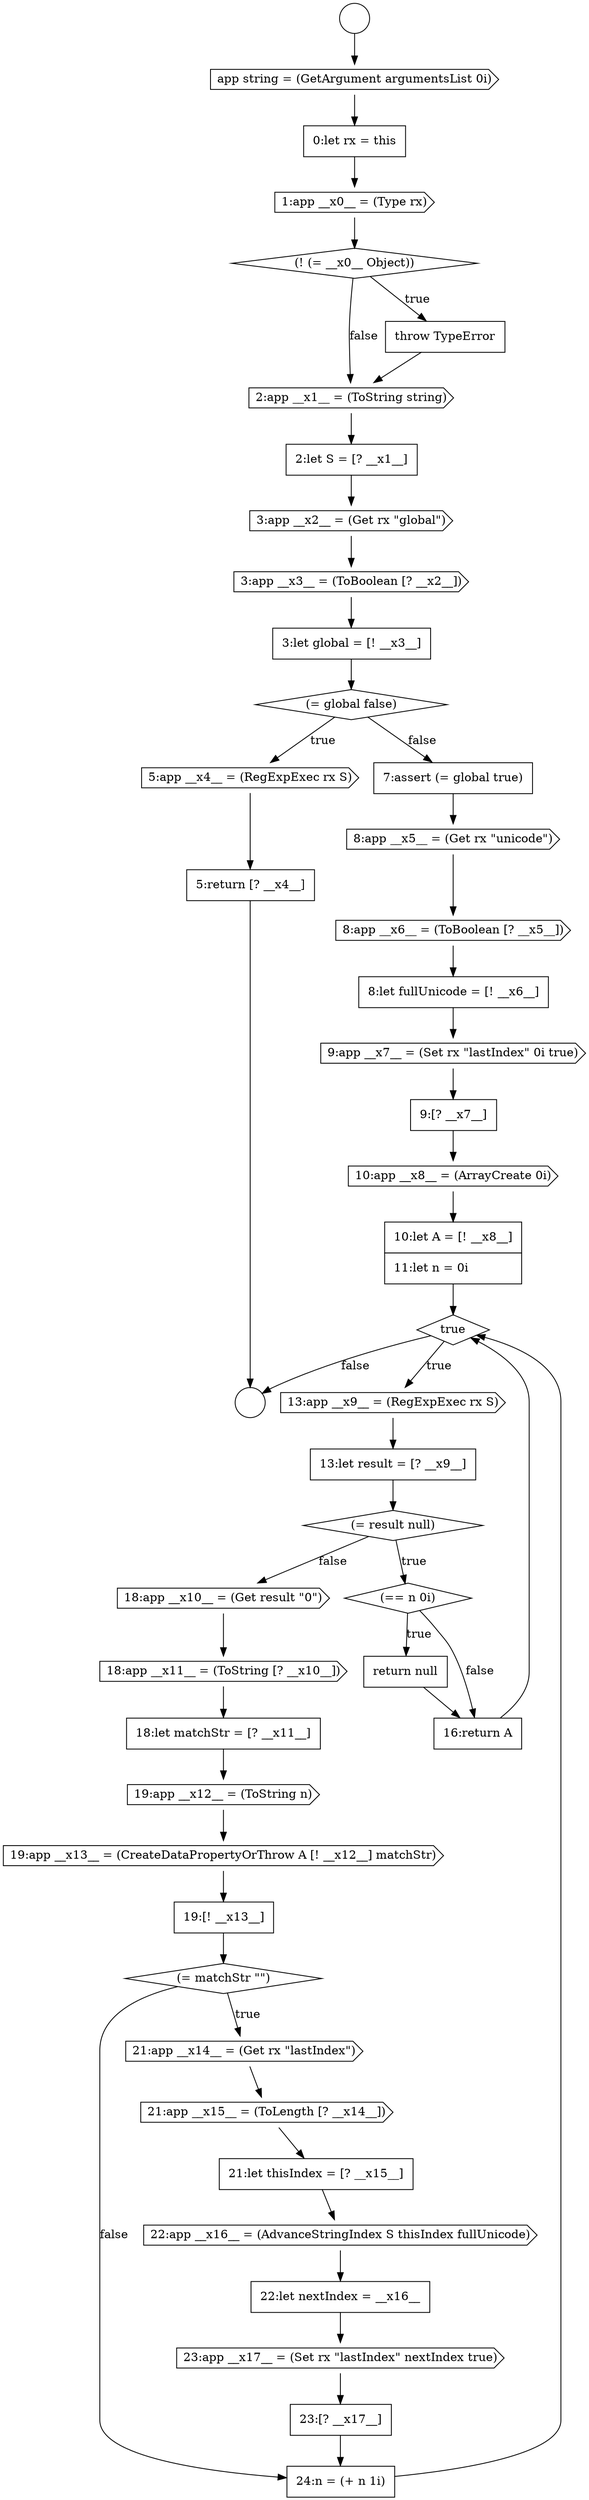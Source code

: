 digraph {
  node15170 [shape=none, margin=0, label=<<font color="black">
    <table border="0" cellborder="1" cellspacing="0" cellpadding="10">
      <tr><td align="left">2:let S = [? __x1__]</td></tr>
    </table>
  </font>> color="black" fillcolor="white" style=filled]
  node15175 [shape=cds, label=<<font color="black">5:app __x4__ = (RegExpExec rx S)</font>> color="black" fillcolor="white" style=filled]
  node15171 [shape=cds, label=<<font color="black">3:app __x2__ = (Get rx &quot;global&quot;)</font>> color="black" fillcolor="white" style=filled]
  node15179 [shape=cds, label=<<font color="black">8:app __x6__ = (ToBoolean [? __x5__])</font>> color="black" fillcolor="white" style=filled]
  node15174 [shape=diamond, label=<<font color="black">(= global false)</font>> color="black" fillcolor="white" style=filled]
  node15200 [shape=cds, label=<<font color="black">21:app __x15__ = (ToLength [? __x14__])</font>> color="black" fillcolor="white" style=filled]
  node15183 [shape=cds, label=<<font color="black">10:app __x8__ = (ArrayCreate 0i)</font>> color="black" fillcolor="white" style=filled]
  node15205 [shape=none, margin=0, label=<<font color="black">
    <table border="0" cellborder="1" cellspacing="0" cellpadding="10">
      <tr><td align="left">23:[? __x17__]</td></tr>
    </table>
  </font>> color="black" fillcolor="white" style=filled]
  node15192 [shape=cds, label=<<font color="black">18:app __x10__ = (Get result &quot;0&quot;)</font>> color="black" fillcolor="white" style=filled]
  node15173 [shape=none, margin=0, label=<<font color="black">
    <table border="0" cellborder="1" cellspacing="0" cellpadding="10">
      <tr><td align="left">3:let global = [! __x3__]</td></tr>
    </table>
  </font>> color="black" fillcolor="white" style=filled]
  node15188 [shape=diamond, label=<<font color="black">(= result null)</font>> color="black" fillcolor="white" style=filled]
  node15163 [shape=circle label=" " color="black" fillcolor="white" style=filled]
  node15184 [shape=none, margin=0, label=<<font color="black">
    <table border="0" cellborder="1" cellspacing="0" cellpadding="10">
      <tr><td align="left">10:let A = [! __x8__]</td></tr>
      <tr><td align="left">11:let n = 0i</td></tr>
    </table>
  </font>> color="black" fillcolor="white" style=filled]
  node15191 [shape=none, margin=0, label=<<font color="black">
    <table border="0" cellborder="1" cellspacing="0" cellpadding="10">
      <tr><td align="left">16:return A</td></tr>
    </table>
  </font>> color="black" fillcolor="white" style=filled]
  node15176 [shape=none, margin=0, label=<<font color="black">
    <table border="0" cellborder="1" cellspacing="0" cellpadding="10">
      <tr><td align="left">5:return [? __x4__]</td></tr>
    </table>
  </font>> color="black" fillcolor="white" style=filled]
  node15187 [shape=none, margin=0, label=<<font color="black">
    <table border="0" cellborder="1" cellspacing="0" cellpadding="10">
      <tr><td align="left">13:let result = [? __x9__]</td></tr>
    </table>
  </font>> color="black" fillcolor="white" style=filled]
  node15190 [shape=none, margin=0, label=<<font color="black">
    <table border="0" cellborder="1" cellspacing="0" cellpadding="10">
      <tr><td align="left">return null</td></tr>
    </table>
  </font>> color="black" fillcolor="white" style=filled]
  node15185 [shape=diamond, label=<<font color="black">true</font>> color="black" fillcolor="white" style=filled]
  node15202 [shape=cds, label=<<font color="black">22:app __x16__ = (AdvanceStringIndex S thisIndex fullUnicode)</font>> color="black" fillcolor="white" style=filled]
  node15178 [shape=cds, label=<<font color="black">8:app __x5__ = (Get rx &quot;unicode&quot;)</font>> color="black" fillcolor="white" style=filled]
  node15182 [shape=none, margin=0, label=<<font color="black">
    <table border="0" cellborder="1" cellspacing="0" cellpadding="10">
      <tr><td align="left">9:[? __x7__]</td></tr>
    </table>
  </font>> color="black" fillcolor="white" style=filled]
  node15167 [shape=diamond, label=<<font color="black">(! (= __x0__ Object))</font>> color="black" fillcolor="white" style=filled]
  node15193 [shape=cds, label=<<font color="black">18:app __x11__ = (ToString [? __x10__])</font>> color="black" fillcolor="white" style=filled]
  node15199 [shape=cds, label=<<font color="black">21:app __x14__ = (Get rx &quot;lastIndex&quot;)</font>> color="black" fillcolor="white" style=filled]
  node15186 [shape=cds, label=<<font color="black">13:app __x9__ = (RegExpExec rx S)</font>> color="black" fillcolor="white" style=filled]
  node15165 [shape=none, margin=0, label=<<font color="black">
    <table border="0" cellborder="1" cellspacing="0" cellpadding="10">
      <tr><td align="left">0:let rx = this</td></tr>
    </table>
  </font>> color="black" fillcolor="white" style=filled]
  node15197 [shape=none, margin=0, label=<<font color="black">
    <table border="0" cellborder="1" cellspacing="0" cellpadding="10">
      <tr><td align="left">19:[! __x13__]</td></tr>
    </table>
  </font>> color="black" fillcolor="white" style=filled]
  node15206 [shape=none, margin=0, label=<<font color="black">
    <table border="0" cellborder="1" cellspacing="0" cellpadding="10">
      <tr><td align="left">24:n = (+ n 1i)</td></tr>
    </table>
  </font>> color="black" fillcolor="white" style=filled]
  node15169 [shape=cds, label=<<font color="black">2:app __x1__ = (ToString string)</font>> color="black" fillcolor="white" style=filled]
  node15194 [shape=none, margin=0, label=<<font color="black">
    <table border="0" cellborder="1" cellspacing="0" cellpadding="10">
      <tr><td align="left">18:let matchStr = [? __x11__]</td></tr>
    </table>
  </font>> color="black" fillcolor="white" style=filled]
  node15189 [shape=diamond, label=<<font color="black">(== n 0i)</font>> color="black" fillcolor="white" style=filled]
  node15201 [shape=none, margin=0, label=<<font color="black">
    <table border="0" cellborder="1" cellspacing="0" cellpadding="10">
      <tr><td align="left">21:let thisIndex = [? __x15__]</td></tr>
    </table>
  </font>> color="black" fillcolor="white" style=filled]
  node15168 [shape=none, margin=0, label=<<font color="black">
    <table border="0" cellborder="1" cellspacing="0" cellpadding="10">
      <tr><td align="left">throw TypeError</td></tr>
    </table>
  </font>> color="black" fillcolor="white" style=filled]
  node15162 [shape=circle label=" " color="black" fillcolor="white" style=filled]
  node15180 [shape=none, margin=0, label=<<font color="black">
    <table border="0" cellborder="1" cellspacing="0" cellpadding="10">
      <tr><td align="left">8:let fullUnicode = [! __x6__]</td></tr>
    </table>
  </font>> color="black" fillcolor="white" style=filled]
  node15195 [shape=cds, label=<<font color="black">19:app __x12__ = (ToString n)</font>> color="black" fillcolor="white" style=filled]
  node15196 [shape=cds, label=<<font color="black">19:app __x13__ = (CreateDataPropertyOrThrow A [! __x12__] matchStr)</font>> color="black" fillcolor="white" style=filled]
  node15203 [shape=none, margin=0, label=<<font color="black">
    <table border="0" cellborder="1" cellspacing="0" cellpadding="10">
      <tr><td align="left">22:let nextIndex = __x16__</td></tr>
    </table>
  </font>> color="black" fillcolor="white" style=filled]
  node15172 [shape=cds, label=<<font color="black">3:app __x3__ = (ToBoolean [? __x2__])</font>> color="black" fillcolor="white" style=filled]
  node15177 [shape=none, margin=0, label=<<font color="black">
    <table border="0" cellborder="1" cellspacing="0" cellpadding="10">
      <tr><td align="left">7:assert (= global true)</td></tr>
    </table>
  </font>> color="black" fillcolor="white" style=filled]
  node15198 [shape=diamond, label=<<font color="black">(= matchStr &quot;&quot;)</font>> color="black" fillcolor="white" style=filled]
  node15204 [shape=cds, label=<<font color="black">23:app __x17__ = (Set rx &quot;lastIndex&quot; nextIndex true)</font>> color="black" fillcolor="white" style=filled]
  node15181 [shape=cds, label=<<font color="black">9:app __x7__ = (Set rx &quot;lastIndex&quot; 0i true)</font>> color="black" fillcolor="white" style=filled]
  node15164 [shape=cds, label=<<font color="black">app string = (GetArgument argumentsList 0i)</font>> color="black" fillcolor="white" style=filled]
  node15166 [shape=cds, label=<<font color="black">1:app __x0__ = (Type rx)</font>> color="black" fillcolor="white" style=filled]
  node15205 -> node15206 [ color="black"]
  node15188 -> node15189 [label=<<font color="black">true</font>> color="black"]
  node15188 -> node15192 [label=<<font color="black">false</font>> color="black"]
  node15194 -> node15195 [ color="black"]
  node15191 -> node15185 [ color="black"]
  node15170 -> node15171 [ color="black"]
  node15202 -> node15203 [ color="black"]
  node15168 -> node15169 [ color="black"]
  node15162 -> node15164 [ color="black"]
  node15175 -> node15176 [ color="black"]
  node15189 -> node15190 [label=<<font color="black">true</font>> color="black"]
  node15189 -> node15191 [label=<<font color="black">false</font>> color="black"]
  node15192 -> node15193 [ color="black"]
  node15196 -> node15197 [ color="black"]
  node15183 -> node15184 [ color="black"]
  node15172 -> node15173 [ color="black"]
  node15195 -> node15196 [ color="black"]
  node15198 -> node15199 [label=<<font color="black">true</font>> color="black"]
  node15198 -> node15206 [label=<<font color="black">false</font>> color="black"]
  node15179 -> node15180 [ color="black"]
  node15181 -> node15182 [ color="black"]
  node15190 -> node15191 [ color="black"]
  node15178 -> node15179 [ color="black"]
  node15197 -> node15198 [ color="black"]
  node15201 -> node15202 [ color="black"]
  node15176 -> node15163 [ color="black"]
  node15203 -> node15204 [ color="black"]
  node15166 -> node15167 [ color="black"]
  node15187 -> node15188 [ color="black"]
  node15184 -> node15185 [ color="black"]
  node15177 -> node15178 [ color="black"]
  node15167 -> node15168 [label=<<font color="black">true</font>> color="black"]
  node15167 -> node15169 [label=<<font color="black">false</font>> color="black"]
  node15180 -> node15181 [ color="black"]
  node15169 -> node15170 [ color="black"]
  node15171 -> node15172 [ color="black"]
  node15174 -> node15175 [label=<<font color="black">true</font>> color="black"]
  node15174 -> node15177 [label=<<font color="black">false</font>> color="black"]
  node15204 -> node15205 [ color="black"]
  node15185 -> node15186 [label=<<font color="black">true</font>> color="black"]
  node15185 -> node15163 [label=<<font color="black">false</font>> color="black"]
  node15200 -> node15201 [ color="black"]
  node15182 -> node15183 [ color="black"]
  node15199 -> node15200 [ color="black"]
  node15165 -> node15166 [ color="black"]
  node15206 -> node15185 [ color="black"]
  node15173 -> node15174 [ color="black"]
  node15164 -> node15165 [ color="black"]
  node15186 -> node15187 [ color="black"]
  node15193 -> node15194 [ color="black"]
}
